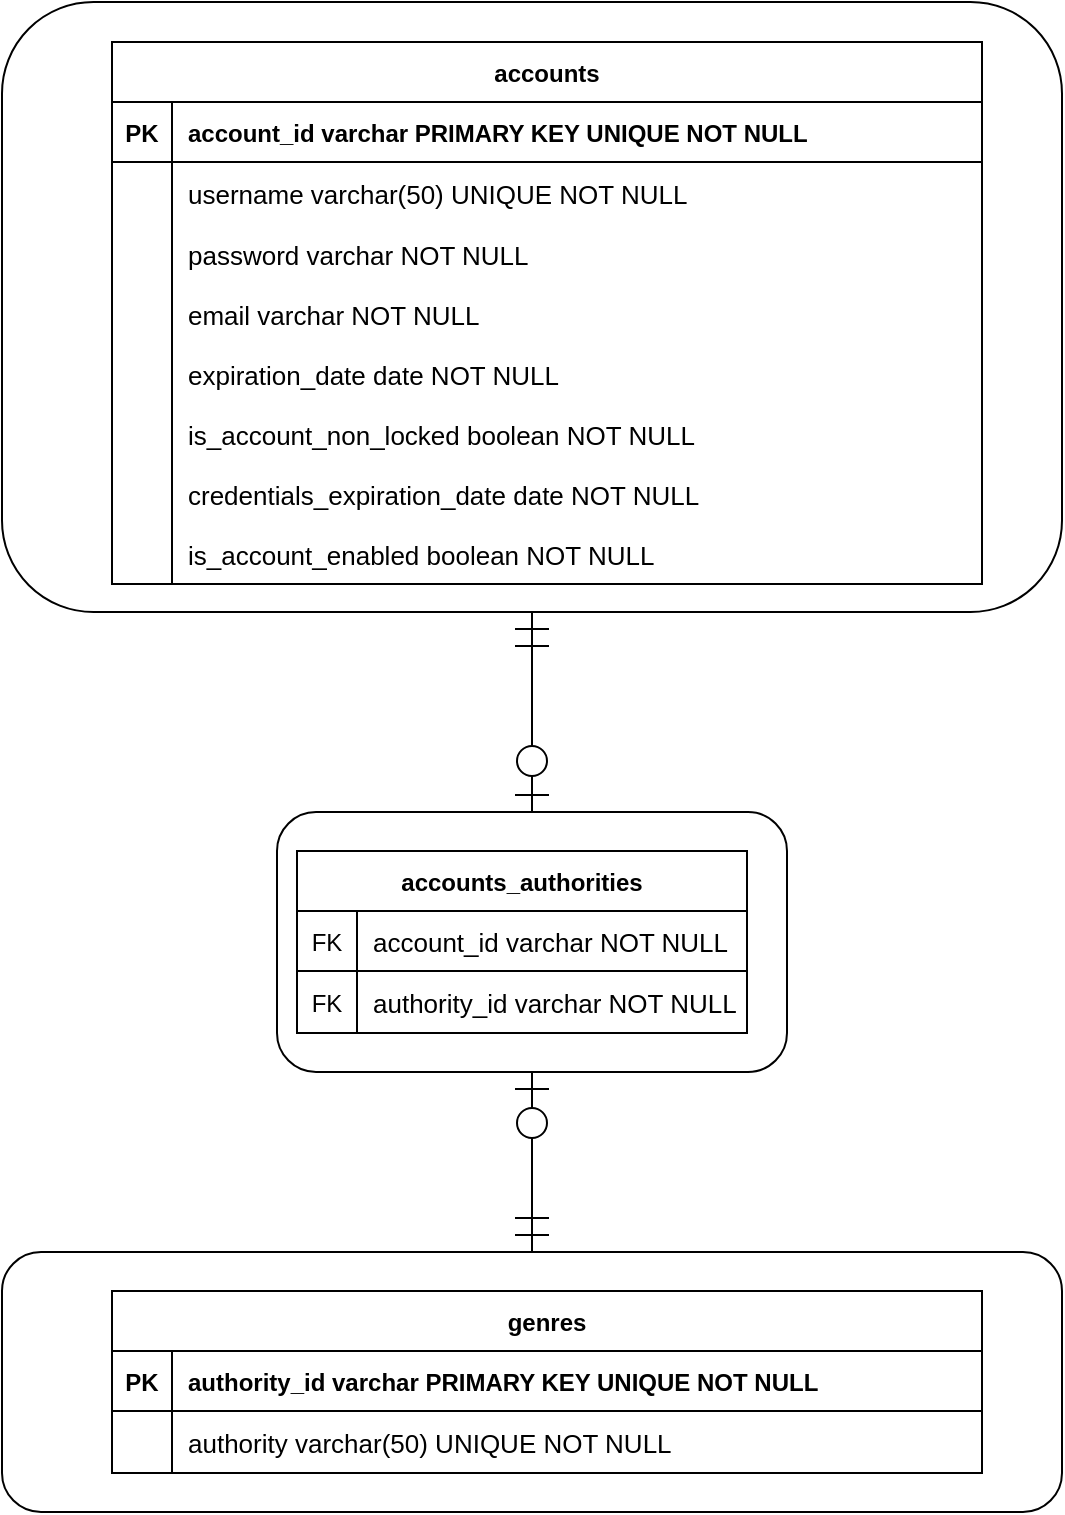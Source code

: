 <mxfile version="21.1.5" type="device">
  <diagram id="R2lEEEUBdFMjLlhIrx00" name="Page-1">
    <mxGraphModel dx="1434" dy="722" grid="1" gridSize="10" guides="1" tooltips="1" connect="1" arrows="1" fold="1" page="1" pageScale="1" pageWidth="850" pageHeight="1100" math="0" shadow="0" extFonts="Permanent Marker^https://fonts.googleapis.com/css?family=Permanent+Marker">
      <root>
        <mxCell id="0" />
        <mxCell id="1" parent="0" />
        <mxCell id="VL071i1AqDFCpZDAVw9u-1" value="" style="rounded=1;whiteSpace=wrap;html=1;" parent="1" vertex="1">
          <mxGeometry x="30" y="105" width="530" height="305" as="geometry" />
        </mxCell>
        <object label="accounts" email="email&#xa;test" id="C-vyLk0tnHw3VtMMgP7b-23">
          <mxCell style="shape=table;startSize=30;container=1;collapsible=1;childLayout=tableLayout;fixedRows=1;rowLines=0;fontStyle=1;align=center;resizeLast=1;" parent="1" vertex="1">
            <mxGeometry x="85" y="125" width="435" height="271" as="geometry">
              <mxRectangle x="85" y="80" width="80" height="30" as="alternateBounds" />
            </mxGeometry>
          </mxCell>
        </object>
        <mxCell id="C-vyLk0tnHw3VtMMgP7b-24" value="" style="shape=partialRectangle;collapsible=0;dropTarget=0;pointerEvents=0;fillColor=none;points=[[0,0.5],[1,0.5]];portConstraint=eastwest;top=0;left=0;right=0;bottom=1;" parent="C-vyLk0tnHw3VtMMgP7b-23" vertex="1">
          <mxGeometry y="30" width="435" height="30" as="geometry" />
        </mxCell>
        <mxCell id="C-vyLk0tnHw3VtMMgP7b-25" value="PK" style="shape=partialRectangle;overflow=hidden;connectable=0;fillColor=none;top=0;left=0;bottom=0;right=0;fontStyle=1;" parent="C-vyLk0tnHw3VtMMgP7b-24" vertex="1">
          <mxGeometry width="30" height="30" as="geometry">
            <mxRectangle width="30" height="30" as="alternateBounds" />
          </mxGeometry>
        </mxCell>
        <mxCell id="C-vyLk0tnHw3VtMMgP7b-26" value="account_id varchar PRIMARY KEY UNIQUE NOT NULL" style="shape=partialRectangle;overflow=hidden;connectable=0;fillColor=none;top=0;left=0;bottom=0;right=0;align=left;spacingLeft=6;fontStyle=1;" parent="C-vyLk0tnHw3VtMMgP7b-24" vertex="1">
          <mxGeometry x="30" width="405" height="30" as="geometry">
            <mxRectangle width="405" height="30" as="alternateBounds" />
          </mxGeometry>
        </mxCell>
        <mxCell id="C-vyLk0tnHw3VtMMgP7b-27" value="" style="shape=partialRectangle;collapsible=0;dropTarget=0;pointerEvents=0;fillColor=none;points=[[0,0.5],[1,0.5]];portConstraint=eastwest;top=0;left=0;right=0;bottom=0;" parent="C-vyLk0tnHw3VtMMgP7b-23" vertex="1">
          <mxGeometry y="60" width="435" height="31" as="geometry" />
        </mxCell>
        <mxCell id="C-vyLk0tnHw3VtMMgP7b-28" value="" style="shape=partialRectangle;overflow=hidden;connectable=0;fillColor=none;top=0;left=0;bottom=0;right=0;" parent="C-vyLk0tnHw3VtMMgP7b-27" vertex="1">
          <mxGeometry width="30" height="31" as="geometry">
            <mxRectangle width="30" height="31" as="alternateBounds" />
          </mxGeometry>
        </mxCell>
        <mxCell id="C-vyLk0tnHw3VtMMgP7b-29" value="username varchar(50)  UNIQUE NOT NULL" style="shape=partialRectangle;overflow=hidden;connectable=0;fillColor=none;top=0;left=0;bottom=0;right=0;align=left;spacingLeft=6;fontSize=13;" parent="C-vyLk0tnHw3VtMMgP7b-27" vertex="1">
          <mxGeometry x="30" width="405" height="31" as="geometry">
            <mxRectangle width="405" height="31" as="alternateBounds" />
          </mxGeometry>
        </mxCell>
        <mxCell id="VL071i1AqDFCpZDAVw9u-34" style="shape=partialRectangle;collapsible=0;dropTarget=0;pointerEvents=0;fillColor=none;points=[[0,0.5],[1,0.5]];portConstraint=eastwest;top=0;left=0;right=0;bottom=0;" parent="C-vyLk0tnHw3VtMMgP7b-23" vertex="1">
          <mxGeometry y="91" width="435" height="30" as="geometry" />
        </mxCell>
        <mxCell id="VL071i1AqDFCpZDAVw9u-35" style="shape=partialRectangle;overflow=hidden;connectable=0;fillColor=none;top=0;left=0;bottom=0;right=0;" parent="VL071i1AqDFCpZDAVw9u-34" vertex="1">
          <mxGeometry width="30" height="30" as="geometry">
            <mxRectangle width="30" height="30" as="alternateBounds" />
          </mxGeometry>
        </mxCell>
        <mxCell id="VL071i1AqDFCpZDAVw9u-36" value="password varchar NOT NULL" style="shape=partialRectangle;overflow=hidden;connectable=0;fillColor=none;top=0;left=0;bottom=0;right=0;align=left;spacingLeft=6;fontSize=13;" parent="VL071i1AqDFCpZDAVw9u-34" vertex="1">
          <mxGeometry x="30" width="405" height="30" as="geometry">
            <mxRectangle width="405" height="30" as="alternateBounds" />
          </mxGeometry>
        </mxCell>
        <mxCell id="OKpWDmHDf1I66epjjTxF-31" style="shape=partialRectangle;collapsible=0;dropTarget=0;pointerEvents=0;fillColor=none;points=[[0,0.5],[1,0.5]];portConstraint=eastwest;top=0;left=0;right=0;bottom=0;strokeColor=default;" parent="C-vyLk0tnHw3VtMMgP7b-23" vertex="1">
          <mxGeometry y="121" width="435" height="30" as="geometry" />
        </mxCell>
        <mxCell id="OKpWDmHDf1I66epjjTxF-32" value="" style="shape=partialRectangle;overflow=hidden;connectable=0;fillColor=none;top=0;left=0;bottom=0;right=0;fontStyle=1" parent="OKpWDmHDf1I66epjjTxF-31" vertex="1">
          <mxGeometry width="30" height="30" as="geometry">
            <mxRectangle width="30" height="30" as="alternateBounds" />
          </mxGeometry>
        </mxCell>
        <mxCell id="OKpWDmHDf1I66epjjTxF-33" value="email varchar NOT NULL" style="shape=partialRectangle;overflow=hidden;connectable=0;fillColor=none;top=0;left=0;bottom=0;right=0;align=left;spacingLeft=6;fontSize=13;" parent="OKpWDmHDf1I66epjjTxF-31" vertex="1">
          <mxGeometry x="30" width="405" height="30" as="geometry">
            <mxRectangle width="405" height="30" as="alternateBounds" />
          </mxGeometry>
        </mxCell>
        <mxCell id="OKpWDmHDf1I66epjjTxF-34" style="shape=partialRectangle;collapsible=0;dropTarget=0;pointerEvents=0;fillColor=none;points=[[0,0.5],[1,0.5]];portConstraint=eastwest;top=0;left=0;right=0;bottom=0;" parent="C-vyLk0tnHw3VtMMgP7b-23" vertex="1">
          <mxGeometry y="151" width="435" height="30" as="geometry" />
        </mxCell>
        <mxCell id="OKpWDmHDf1I66epjjTxF-35" value="" style="shape=partialRectangle;overflow=hidden;connectable=0;fillColor=none;top=0;left=0;bottom=0;right=0;fontStyle=1" parent="OKpWDmHDf1I66epjjTxF-34" vertex="1">
          <mxGeometry width="30" height="30" as="geometry">
            <mxRectangle width="30" height="30" as="alternateBounds" />
          </mxGeometry>
        </mxCell>
        <mxCell id="OKpWDmHDf1I66epjjTxF-36" value="expiration_date date NOT NULL" style="shape=partialRectangle;overflow=hidden;connectable=0;fillColor=none;top=0;left=0;bottom=0;right=0;align=left;spacingLeft=6;fontSize=13;" parent="OKpWDmHDf1I66epjjTxF-34" vertex="1">
          <mxGeometry x="30" width="405" height="30" as="geometry">
            <mxRectangle width="405" height="30" as="alternateBounds" />
          </mxGeometry>
        </mxCell>
        <mxCell id="OKpWDmHDf1I66epjjTxF-37" style="shape=partialRectangle;collapsible=0;dropTarget=0;pointerEvents=0;fillColor=none;points=[[0,0.5],[1,0.5]];portConstraint=eastwest;top=0;left=0;right=0;bottom=0;" parent="C-vyLk0tnHw3VtMMgP7b-23" vertex="1">
          <mxGeometry y="181" width="435" height="30" as="geometry" />
        </mxCell>
        <mxCell id="OKpWDmHDf1I66epjjTxF-38" style="shape=partialRectangle;overflow=hidden;connectable=0;fillColor=none;top=0;left=0;bottom=0;right=0;" parent="OKpWDmHDf1I66epjjTxF-37" vertex="1">
          <mxGeometry width="30" height="30" as="geometry">
            <mxRectangle width="30" height="30" as="alternateBounds" />
          </mxGeometry>
        </mxCell>
        <mxCell id="OKpWDmHDf1I66epjjTxF-39" value="is_account_non_locked boolean NOT NULL" style="shape=partialRectangle;overflow=hidden;connectable=0;fillColor=none;top=0;left=0;bottom=0;right=0;align=left;spacingLeft=6;fontSize=13;" parent="OKpWDmHDf1I66epjjTxF-37" vertex="1">
          <mxGeometry x="30" width="405" height="30" as="geometry">
            <mxRectangle width="405" height="30" as="alternateBounds" />
          </mxGeometry>
        </mxCell>
        <mxCell id="OKpWDmHDf1I66epjjTxF-40" style="shape=partialRectangle;collapsible=0;dropTarget=0;pointerEvents=0;fillColor=none;points=[[0,0.5],[1,0.5]];portConstraint=eastwest;top=0;left=0;right=0;bottom=0;" parent="C-vyLk0tnHw3VtMMgP7b-23" vertex="1">
          <mxGeometry y="211" width="435" height="30" as="geometry" />
        </mxCell>
        <mxCell id="OKpWDmHDf1I66epjjTxF-41" style="shape=partialRectangle;overflow=hidden;connectable=0;fillColor=none;top=0;left=0;bottom=0;right=0;" parent="OKpWDmHDf1I66epjjTxF-40" vertex="1">
          <mxGeometry width="30" height="30" as="geometry">
            <mxRectangle width="30" height="30" as="alternateBounds" />
          </mxGeometry>
        </mxCell>
        <mxCell id="OKpWDmHDf1I66epjjTxF-42" value="credentials_expiration_date date NOT NULL" style="shape=partialRectangle;overflow=hidden;connectable=0;fillColor=none;top=0;left=0;bottom=0;right=0;align=left;spacingLeft=6;fontSize=13;" parent="OKpWDmHDf1I66epjjTxF-40" vertex="1">
          <mxGeometry x="30" width="405" height="30" as="geometry">
            <mxRectangle width="405" height="30" as="alternateBounds" />
          </mxGeometry>
        </mxCell>
        <mxCell id="OKpWDmHDf1I66epjjTxF-43" style="shape=partialRectangle;collapsible=0;dropTarget=0;pointerEvents=0;fillColor=none;points=[[0,0.5],[1,0.5]];portConstraint=eastwest;top=0;left=0;right=0;bottom=0;" parent="C-vyLk0tnHw3VtMMgP7b-23" vertex="1">
          <mxGeometry y="241" width="435" height="30" as="geometry" />
        </mxCell>
        <mxCell id="OKpWDmHDf1I66epjjTxF-44" style="shape=partialRectangle;overflow=hidden;connectable=0;fillColor=none;top=0;left=0;bottom=0;right=0;" parent="OKpWDmHDf1I66epjjTxF-43" vertex="1">
          <mxGeometry width="30" height="30" as="geometry">
            <mxRectangle width="30" height="30" as="alternateBounds" />
          </mxGeometry>
        </mxCell>
        <mxCell id="OKpWDmHDf1I66epjjTxF-45" value="is_account_enabled boolean NOT NULL" style="shape=partialRectangle;overflow=hidden;connectable=0;fillColor=none;top=0;left=0;bottom=0;right=0;align=left;spacingLeft=6;fontSize=13;" parent="OKpWDmHDf1I66epjjTxF-43" vertex="1">
          <mxGeometry x="30" width="405" height="30" as="geometry">
            <mxRectangle width="405" height="30" as="alternateBounds" />
          </mxGeometry>
        </mxCell>
        <mxCell id="aKT1de0LB3l2bq885Tbr-62" value="" style="rounded=1;whiteSpace=wrap;html=1;" vertex="1" parent="1">
          <mxGeometry x="30" y="730" width="530" height="130" as="geometry" />
        </mxCell>
        <object label="genres" email="email&#xa;test" id="aKT1de0LB3l2bq885Tbr-63">
          <mxCell style="shape=table;startSize=30;container=1;collapsible=1;childLayout=tableLayout;fixedRows=1;rowLines=0;fontStyle=1;align=center;resizeLast=1;" vertex="1" parent="1">
            <mxGeometry x="85" y="749.5" width="435" height="91" as="geometry">
              <mxRectangle x="85" y="80" width="80" height="30" as="alternateBounds" />
            </mxGeometry>
          </mxCell>
        </object>
        <mxCell id="aKT1de0LB3l2bq885Tbr-64" value="" style="shape=partialRectangle;collapsible=0;dropTarget=0;pointerEvents=0;fillColor=none;points=[[0,0.5],[1,0.5]];portConstraint=eastwest;top=0;left=0;right=0;bottom=1;" vertex="1" parent="aKT1de0LB3l2bq885Tbr-63">
          <mxGeometry y="30" width="435" height="30" as="geometry" />
        </mxCell>
        <mxCell id="aKT1de0LB3l2bq885Tbr-65" value="PK" style="shape=partialRectangle;overflow=hidden;connectable=0;fillColor=none;top=0;left=0;bottom=0;right=0;fontStyle=1;" vertex="1" parent="aKT1de0LB3l2bq885Tbr-64">
          <mxGeometry width="30" height="30" as="geometry">
            <mxRectangle width="30" height="30" as="alternateBounds" />
          </mxGeometry>
        </mxCell>
        <mxCell id="aKT1de0LB3l2bq885Tbr-66" value="authority_id varchar PRIMARY KEY UNIQUE NOT NULL" style="shape=partialRectangle;overflow=hidden;connectable=0;fillColor=none;top=0;left=0;bottom=0;right=0;align=left;spacingLeft=6;fontStyle=1;" vertex="1" parent="aKT1de0LB3l2bq885Tbr-64">
          <mxGeometry x="30" width="405" height="30" as="geometry">
            <mxRectangle width="405" height="30" as="alternateBounds" />
          </mxGeometry>
        </mxCell>
        <mxCell id="aKT1de0LB3l2bq885Tbr-67" value="" style="shape=partialRectangle;collapsible=0;dropTarget=0;pointerEvents=0;fillColor=none;points=[[0,0.5],[1,0.5]];portConstraint=eastwest;top=0;left=0;right=0;bottom=0;" vertex="1" parent="aKT1de0LB3l2bq885Tbr-63">
          <mxGeometry y="60" width="435" height="31" as="geometry" />
        </mxCell>
        <mxCell id="aKT1de0LB3l2bq885Tbr-68" value="" style="shape=partialRectangle;overflow=hidden;connectable=0;fillColor=none;top=0;left=0;bottom=0;right=0;" vertex="1" parent="aKT1de0LB3l2bq885Tbr-67">
          <mxGeometry width="30" height="31" as="geometry">
            <mxRectangle width="30" height="31" as="alternateBounds" />
          </mxGeometry>
        </mxCell>
        <mxCell id="aKT1de0LB3l2bq885Tbr-69" value="authority varchar(50) UNIQUE NOT NULL" style="shape=partialRectangle;overflow=hidden;connectable=0;fillColor=none;top=0;left=0;bottom=0;right=0;align=left;spacingLeft=6;fontSize=13;" vertex="1" parent="aKT1de0LB3l2bq885Tbr-67">
          <mxGeometry x="30" width="405" height="31" as="geometry">
            <mxRectangle width="405" height="31" as="alternateBounds" />
          </mxGeometry>
        </mxCell>
        <mxCell id="aKT1de0LB3l2bq885Tbr-90" value="" style="rounded=1;whiteSpace=wrap;html=1;" vertex="1" parent="1">
          <mxGeometry x="167.5" y="510" width="255" height="130" as="geometry" />
        </mxCell>
        <object label="accounts_authorities" email="email&#xa;test" id="aKT1de0LB3l2bq885Tbr-91">
          <mxCell style="shape=table;startSize=30;container=1;collapsible=1;childLayout=tableLayout;fixedRows=1;rowLines=0;fontStyle=1;align=center;resizeLast=1;" vertex="1" parent="1">
            <mxGeometry x="177.5" y="529.5" width="225" height="91" as="geometry">
              <mxRectangle x="85" y="80" width="80" height="30" as="alternateBounds" />
            </mxGeometry>
          </mxCell>
        </object>
        <mxCell id="aKT1de0LB3l2bq885Tbr-92" value="" style="shape=partialRectangle;collapsible=0;dropTarget=0;pointerEvents=0;fillColor=none;points=[[0,0.5],[1,0.5]];portConstraint=eastwest;top=0;left=0;right=0;bottom=1;" vertex="1" parent="aKT1de0LB3l2bq885Tbr-91">
          <mxGeometry y="30" width="225" height="30" as="geometry" />
        </mxCell>
        <mxCell id="aKT1de0LB3l2bq885Tbr-93" value="FK" style="shape=partialRectangle;overflow=hidden;connectable=0;fillColor=none;top=0;left=0;bottom=0;right=0;fontStyle=0;" vertex="1" parent="aKT1de0LB3l2bq885Tbr-92">
          <mxGeometry width="30" height="30" as="geometry">
            <mxRectangle width="30" height="30" as="alternateBounds" />
          </mxGeometry>
        </mxCell>
        <mxCell id="aKT1de0LB3l2bq885Tbr-94" value="account_id varchar NOT NULL" style="shape=partialRectangle;overflow=hidden;connectable=0;fillColor=none;top=0;left=0;bottom=0;right=0;align=left;spacingLeft=6;fontStyle=0;fontSize=13;" vertex="1" parent="aKT1de0LB3l2bq885Tbr-92">
          <mxGeometry x="30" width="195" height="30" as="geometry">
            <mxRectangle width="195" height="30" as="alternateBounds" />
          </mxGeometry>
        </mxCell>
        <mxCell id="aKT1de0LB3l2bq885Tbr-95" value="" style="shape=partialRectangle;collapsible=0;dropTarget=0;pointerEvents=0;fillColor=none;points=[[0,0.5],[1,0.5]];portConstraint=eastwest;top=0;left=0;right=0;bottom=0;" vertex="1" parent="aKT1de0LB3l2bq885Tbr-91">
          <mxGeometry y="60" width="225" height="31" as="geometry" />
        </mxCell>
        <mxCell id="aKT1de0LB3l2bq885Tbr-96" value="FK" style="shape=partialRectangle;overflow=hidden;connectable=0;fillColor=none;top=0;left=0;bottom=0;right=0;" vertex="1" parent="aKT1de0LB3l2bq885Tbr-95">
          <mxGeometry width="30" height="31" as="geometry">
            <mxRectangle width="30" height="31" as="alternateBounds" />
          </mxGeometry>
        </mxCell>
        <mxCell id="aKT1de0LB3l2bq885Tbr-97" value="authority_id varchar NOT NULL" style="shape=partialRectangle;overflow=hidden;connectable=0;fillColor=none;top=0;left=0;bottom=0;right=0;align=left;spacingLeft=6;fontSize=13;" vertex="1" parent="aKT1de0LB3l2bq885Tbr-95">
          <mxGeometry x="30" width="195" height="31" as="geometry">
            <mxRectangle width="195" height="31" as="alternateBounds" />
          </mxGeometry>
        </mxCell>
        <mxCell id="aKT1de0LB3l2bq885Tbr-132" value="" style="fontSize=12;html=1;endArrow=ERzeroToOne;startArrow=ERmandOne;rounded=0;endSize=15;startSize=15;entryX=0.5;entryY=0;entryDx=0;entryDy=0;exitX=0.5;exitY=1;exitDx=0;exitDy=0;" edge="1" parent="1" source="VL071i1AqDFCpZDAVw9u-1" target="aKT1de0LB3l2bq885Tbr-90">
          <mxGeometry width="100" height="100" relative="1" as="geometry">
            <mxPoint x="590" y="670" as="sourcePoint" />
            <mxPoint x="433" y="670" as="targetPoint" />
            <Array as="points" />
          </mxGeometry>
        </mxCell>
        <mxCell id="aKT1de0LB3l2bq885Tbr-133" value="" style="fontSize=12;html=1;endArrow=ERzeroToOne;startArrow=ERmandOne;rounded=0;endSize=15;startSize=15;entryX=0.5;entryY=1;entryDx=0;entryDy=0;exitX=0.5;exitY=0;exitDx=0;exitDy=0;" edge="1" parent="1" source="aKT1de0LB3l2bq885Tbr-62" target="aKT1de0LB3l2bq885Tbr-90">
          <mxGeometry width="100" height="100" relative="1" as="geometry">
            <mxPoint x="570" y="590" as="sourcePoint" />
            <mxPoint x="570" y="690" as="targetPoint" />
            <Array as="points" />
          </mxGeometry>
        </mxCell>
      </root>
    </mxGraphModel>
  </diagram>
</mxfile>
